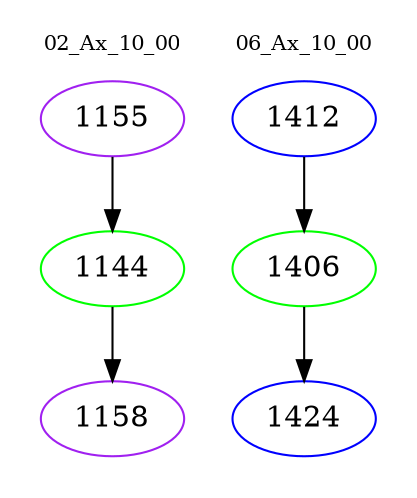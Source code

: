 digraph{
subgraph cluster_0 {
color = white
label = "02_Ax_10_00";
fontsize=10;
T0_1155 [label="1155", color="purple"]
T0_1155 -> T0_1144 [color="black"]
T0_1144 [label="1144", color="green"]
T0_1144 -> T0_1158 [color="black"]
T0_1158 [label="1158", color="purple"]
}
subgraph cluster_1 {
color = white
label = "06_Ax_10_00";
fontsize=10;
T1_1412 [label="1412", color="blue"]
T1_1412 -> T1_1406 [color="black"]
T1_1406 [label="1406", color="green"]
T1_1406 -> T1_1424 [color="black"]
T1_1424 [label="1424", color="blue"]
}
}
